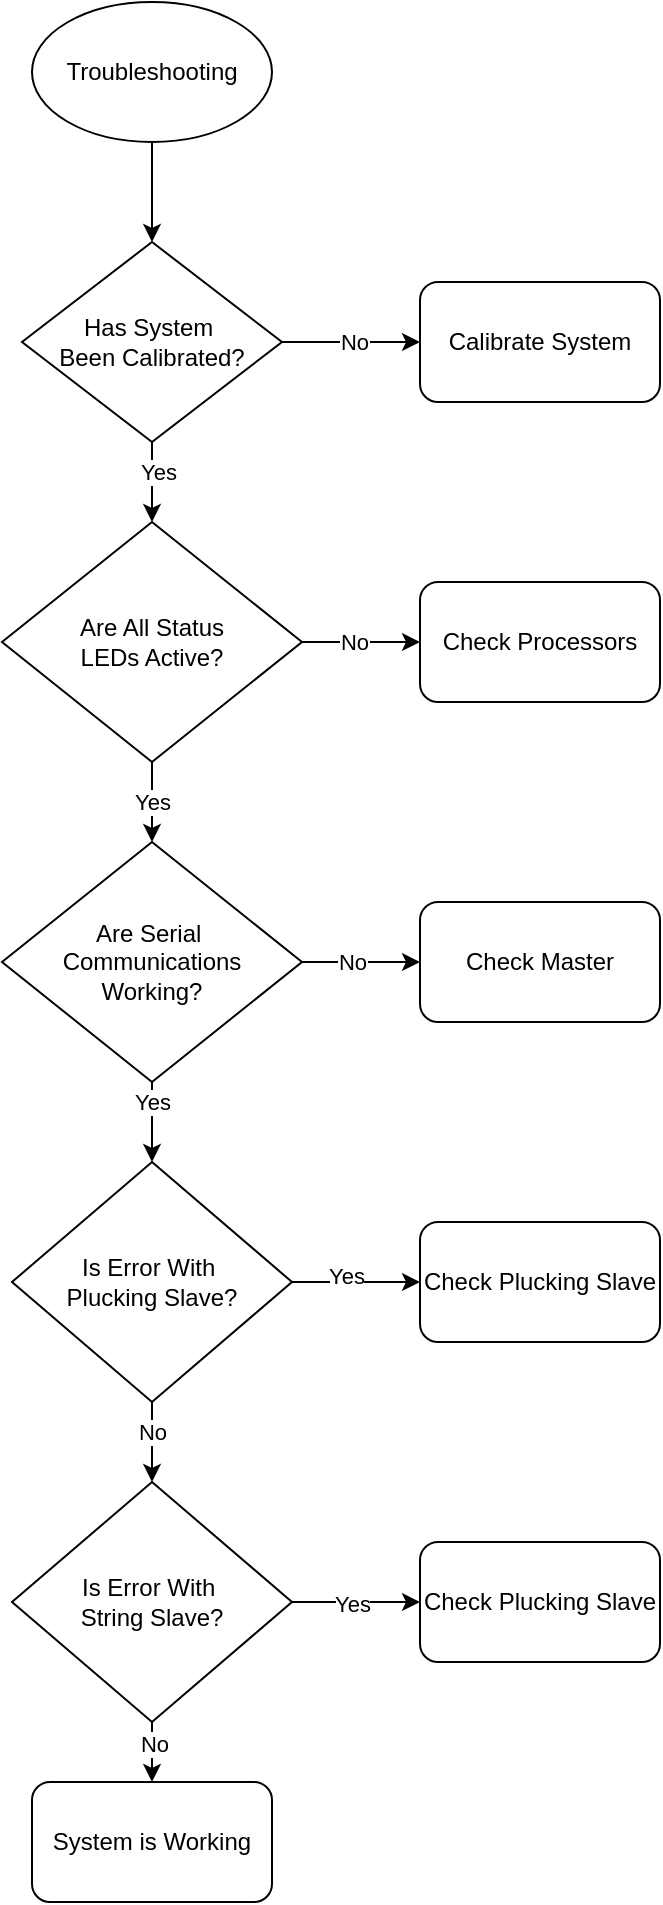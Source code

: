 <mxfile version="25.0.1">
  <diagram id="C5RBs43oDa-KdzZeNtuy" name="Page-1">
    <mxGraphModel dx="1104" dy="1213" grid="1" gridSize="10" guides="1" tooltips="1" connect="1" arrows="1" fold="1" page="1" pageScale="1" pageWidth="827" pageHeight="1169" math="0" shadow="0">
      <root>
        <mxCell id="WIyWlLk6GJQsqaUBKTNV-0" />
        <mxCell id="WIyWlLk6GJQsqaUBKTNV-1" parent="WIyWlLk6GJQsqaUBKTNV-0" />
        <mxCell id="VmUudliEUzbo6h2udajv-2" value="" style="edgeStyle=orthogonalEdgeStyle;rounded=0;orthogonalLoop=1;jettySize=auto;html=1;" edge="1" parent="WIyWlLk6GJQsqaUBKTNV-1" source="VmUudliEUzbo6h2udajv-36" target="VmUudliEUzbo6h2udajv-1">
          <mxGeometry relative="1" as="geometry" />
        </mxCell>
        <mxCell id="VmUudliEUzbo6h2udajv-41" value="Yes" style="edgeLabel;html=1;align=center;verticalAlign=middle;resizable=0;points=[];" vertex="1" connectable="0" parent="VmUudliEUzbo6h2udajv-2">
          <mxGeometry x="-0.264" y="3" relative="1" as="geometry">
            <mxPoint as="offset" />
          </mxGeometry>
        </mxCell>
        <mxCell id="VmUudliEUzbo6h2udajv-0" value="Troubleshooting" style="ellipse;whiteSpace=wrap;html=1;" vertex="1" parent="WIyWlLk6GJQsqaUBKTNV-1">
          <mxGeometry x="165" y="30" width="120" height="70" as="geometry" />
        </mxCell>
        <mxCell id="VmUudliEUzbo6h2udajv-11" value="" style="edgeStyle=orthogonalEdgeStyle;rounded=0;orthogonalLoop=1;jettySize=auto;html=1;" edge="1" parent="WIyWlLk6GJQsqaUBKTNV-1" source="VmUudliEUzbo6h2udajv-1" target="VmUudliEUzbo6h2udajv-9">
          <mxGeometry relative="1" as="geometry" />
        </mxCell>
        <mxCell id="VmUudliEUzbo6h2udajv-13" value="No" style="edgeLabel;html=1;align=center;verticalAlign=middle;resizable=0;points=[];" vertex="1" connectable="0" parent="VmUudliEUzbo6h2udajv-11">
          <mxGeometry x="-0.448" y="-3" relative="1" as="geometry">
            <mxPoint x="9" y="-3" as="offset" />
          </mxGeometry>
        </mxCell>
        <mxCell id="VmUudliEUzbo6h2udajv-1" value="Are All Status&lt;div&gt;LEDs Active?&lt;/div&gt;" style="rhombus;whiteSpace=wrap;html=1;" vertex="1" parent="WIyWlLk6GJQsqaUBKTNV-1">
          <mxGeometry x="150" y="290" width="150" height="120" as="geometry" />
        </mxCell>
        <mxCell id="VmUudliEUzbo6h2udajv-20" value="" style="edgeStyle=orthogonalEdgeStyle;rounded=0;orthogonalLoop=1;jettySize=auto;html=1;" edge="1" parent="WIyWlLk6GJQsqaUBKTNV-1" source="VmUudliEUzbo6h2udajv-7" target="VmUudliEUzbo6h2udajv-18">
          <mxGeometry relative="1" as="geometry" />
        </mxCell>
        <mxCell id="VmUudliEUzbo6h2udajv-25" value="Yes" style="edgeLabel;html=1;align=center;verticalAlign=middle;resizable=0;points=[];" vertex="1" connectable="0" parent="VmUudliEUzbo6h2udajv-20">
          <mxGeometry x="-0.521" relative="1" as="geometry">
            <mxPoint as="offset" />
          </mxGeometry>
        </mxCell>
        <mxCell id="VmUudliEUzbo6h2udajv-28" value="" style="edgeStyle=orthogonalEdgeStyle;rounded=0;orthogonalLoop=1;jettySize=auto;html=1;" edge="1" parent="WIyWlLk6GJQsqaUBKTNV-1" source="VmUudliEUzbo6h2udajv-7" target="VmUudliEUzbo6h2udajv-27">
          <mxGeometry relative="1" as="geometry" />
        </mxCell>
        <mxCell id="VmUudliEUzbo6h2udajv-29" value="No" style="edgeLabel;html=1;align=center;verticalAlign=middle;resizable=0;points=[];" vertex="1" connectable="0" parent="VmUudliEUzbo6h2udajv-28">
          <mxGeometry x="-0.172" y="-2" relative="1" as="geometry">
            <mxPoint y="-2" as="offset" />
          </mxGeometry>
        </mxCell>
        <mxCell id="VmUudliEUzbo6h2udajv-7" value="Are Serial&amp;nbsp;&lt;div&gt;Communications&lt;/div&gt;&lt;div&gt;Working?&lt;/div&gt;" style="rhombus;whiteSpace=wrap;html=1;" vertex="1" parent="WIyWlLk6GJQsqaUBKTNV-1">
          <mxGeometry x="150" y="450" width="150" height="120" as="geometry" />
        </mxCell>
        <mxCell id="VmUudliEUzbo6h2udajv-9" value="Check Processors" style="rounded=1;whiteSpace=wrap;html=1;" vertex="1" parent="WIyWlLk6GJQsqaUBKTNV-1">
          <mxGeometry x="359" y="320" width="120" height="60" as="geometry" />
        </mxCell>
        <mxCell id="VmUudliEUzbo6h2udajv-16" value="" style="edgeStyle=orthogonalEdgeStyle;rounded=0;orthogonalLoop=1;jettySize=auto;html=1;" edge="1" parent="WIyWlLk6GJQsqaUBKTNV-1" source="VmUudliEUzbo6h2udajv-1">
          <mxGeometry relative="1" as="geometry">
            <mxPoint x="225" y="410" as="sourcePoint" />
            <mxPoint x="225" y="450" as="targetPoint" />
          </mxGeometry>
        </mxCell>
        <mxCell id="VmUudliEUzbo6h2udajv-17" value="Yes" style="edgeLabel;html=1;align=center;verticalAlign=middle;resizable=0;points=[];" vertex="1" connectable="0" parent="VmUudliEUzbo6h2udajv-16">
          <mxGeometry x="-0.521" y="2" relative="1" as="geometry">
            <mxPoint x="-2" y="10" as="offset" />
          </mxGeometry>
        </mxCell>
        <mxCell id="VmUudliEUzbo6h2udajv-21" value="" style="edgeStyle=orthogonalEdgeStyle;rounded=0;orthogonalLoop=1;jettySize=auto;html=1;" edge="1" parent="WIyWlLk6GJQsqaUBKTNV-1" source="VmUudliEUzbo6h2udajv-18" target="VmUudliEUzbo6h2udajv-19">
          <mxGeometry relative="1" as="geometry" />
        </mxCell>
        <mxCell id="VmUudliEUzbo6h2udajv-31" value="No" style="edgeLabel;html=1;align=center;verticalAlign=middle;resizable=0;points=[];" vertex="1" connectable="0" parent="VmUudliEUzbo6h2udajv-21">
          <mxGeometry x="0.15" relative="1" as="geometry">
            <mxPoint y="-8" as="offset" />
          </mxGeometry>
        </mxCell>
        <mxCell id="VmUudliEUzbo6h2udajv-23" value="" style="edgeStyle=orthogonalEdgeStyle;rounded=0;orthogonalLoop=1;jettySize=auto;html=1;" edge="1" parent="WIyWlLk6GJQsqaUBKTNV-1" source="VmUudliEUzbo6h2udajv-18" target="VmUudliEUzbo6h2udajv-22">
          <mxGeometry relative="1" as="geometry" />
        </mxCell>
        <mxCell id="VmUudliEUzbo6h2udajv-30" value="Yes" style="edgeLabel;html=1;align=center;verticalAlign=middle;resizable=0;points=[];" vertex="1" connectable="0" parent="VmUudliEUzbo6h2udajv-23">
          <mxGeometry x="-0.174" y="3" relative="1" as="geometry">
            <mxPoint as="offset" />
          </mxGeometry>
        </mxCell>
        <mxCell id="VmUudliEUzbo6h2udajv-18" value="Is Error With&amp;nbsp;&lt;div&gt;Plucking Slave?&lt;span style=&quot;color: rgba(0, 0, 0, 0); font-family: monospace; font-size: 0px; text-align: start; text-wrap-mode: nowrap; background-color: initial;&quot;&gt;%3CmxGraphModel%3E%3Croot%3E%3CmxCell%20id%3D%220%22%2F%3E%3CmxCell%20id%3D%221%22%20parent%3D%220%22%2F%3E%3CmxCell%20id%3D%222%22%20value%3D%22%22%20style%3D%22rounded%3D1%3BwhiteSpace%3Dwrap%3Bhtml%3D1%3B%22%20vertex%3D%221%22%20parent%3D%221%22%3E%3CmxGeometry%20x%3D%22330%22%20y%3D%22160%22%20width%3D%22120%22%20height%3D%2260%22%20as%3D%22geometry%22%2F%3E%3C%2FmxCell%3E%3C%2Froot%3E%3C%2FmxGraphModel%3E&lt;/span&gt;&lt;/div&gt;" style="rhombus;whiteSpace=wrap;html=1;" vertex="1" parent="WIyWlLk6GJQsqaUBKTNV-1">
          <mxGeometry x="155" y="610" width="140" height="120" as="geometry" />
        </mxCell>
        <mxCell id="VmUudliEUzbo6h2udajv-33" value="" style="edgeStyle=orthogonalEdgeStyle;rounded=0;orthogonalLoop=1;jettySize=auto;html=1;" edge="1" parent="WIyWlLk6GJQsqaUBKTNV-1" source="VmUudliEUzbo6h2udajv-19" target="VmUudliEUzbo6h2udajv-32">
          <mxGeometry relative="1" as="geometry" />
        </mxCell>
        <mxCell id="VmUudliEUzbo6h2udajv-34" value="Yes" style="edgeLabel;html=1;align=center;verticalAlign=middle;resizable=0;points=[];" vertex="1" connectable="0" parent="VmUudliEUzbo6h2udajv-33">
          <mxGeometry x="-0.08" y="-1" relative="1" as="geometry">
            <mxPoint as="offset" />
          </mxGeometry>
        </mxCell>
        <mxCell id="VmUudliEUzbo6h2udajv-43" value="" style="edgeStyle=orthogonalEdgeStyle;rounded=0;orthogonalLoop=1;jettySize=auto;html=1;" edge="1" parent="WIyWlLk6GJQsqaUBKTNV-1" source="VmUudliEUzbo6h2udajv-19" target="VmUudliEUzbo6h2udajv-42">
          <mxGeometry relative="1" as="geometry" />
        </mxCell>
        <mxCell id="VmUudliEUzbo6h2udajv-44" value="No" style="edgeLabel;html=1;align=center;verticalAlign=middle;resizable=0;points=[];" vertex="1" connectable="0" parent="VmUudliEUzbo6h2udajv-43">
          <mxGeometry x="0.212" y="1" relative="1" as="geometry">
            <mxPoint as="offset" />
          </mxGeometry>
        </mxCell>
        <mxCell id="VmUudliEUzbo6h2udajv-19" value="Is Error With&amp;nbsp;&lt;div&gt;String Slave?&lt;span style=&quot;color: rgba(0, 0, 0, 0); font-family: monospace; font-size: 0px; text-align: start; text-wrap-mode: nowrap; background-color: initial;&quot;&gt;%3CmxGraphModel%3E%3Croot%3E%3CmxCell%20id%3D%220%22%2F%3E%3CmxCell%20id%3D%221%22%20parent%3D%220%22%2F%3E%3CmxCell%20id%3D%222%22%20value%3D%22%22%20style%3D%22rounded%3D1%3BwhiteSpace%3Dwrap%3Bhtml%3D1%3B%22%20vertex%3D%221%22%20parent%3D%221%22%3E%3CmxGeometry%20x%3D%22330%22%20y%3D%22160%22%20width%3D%22120%22%20height%3D%2260%22%20as%3D%22geometry%22%2F%3E%3C%2FmxCell%3E%3C%2Froot%3E%3C%2FmxGraphModel%3E&lt;/span&gt;&lt;/div&gt;" style="rhombus;whiteSpace=wrap;html=1;" vertex="1" parent="WIyWlLk6GJQsqaUBKTNV-1">
          <mxGeometry x="155" y="770" width="140" height="120" as="geometry" />
        </mxCell>
        <mxCell id="VmUudliEUzbo6h2udajv-22" value="Check Plucking Slave" style="rounded=1;whiteSpace=wrap;html=1;" vertex="1" parent="WIyWlLk6GJQsqaUBKTNV-1">
          <mxGeometry x="359" y="640" width="120" height="60" as="geometry" />
        </mxCell>
        <mxCell id="VmUudliEUzbo6h2udajv-27" value="Check Master" style="rounded=1;whiteSpace=wrap;html=1;" vertex="1" parent="WIyWlLk6GJQsqaUBKTNV-1">
          <mxGeometry x="359" y="480" width="120" height="60" as="geometry" />
        </mxCell>
        <mxCell id="VmUudliEUzbo6h2udajv-32" value="Check Plucking Slave" style="rounded=1;whiteSpace=wrap;html=1;" vertex="1" parent="WIyWlLk6GJQsqaUBKTNV-1">
          <mxGeometry x="359" y="800" width="120" height="60" as="geometry" />
        </mxCell>
        <mxCell id="VmUudliEUzbo6h2udajv-37" value="" style="edgeStyle=orthogonalEdgeStyle;rounded=0;orthogonalLoop=1;jettySize=auto;html=1;" edge="1" parent="WIyWlLk6GJQsqaUBKTNV-1" source="VmUudliEUzbo6h2udajv-0" target="VmUudliEUzbo6h2udajv-36">
          <mxGeometry relative="1" as="geometry">
            <mxPoint x="225" y="100" as="sourcePoint" />
            <mxPoint x="225" y="290" as="targetPoint" />
          </mxGeometry>
        </mxCell>
        <mxCell id="VmUudliEUzbo6h2udajv-39" value="" style="edgeStyle=orthogonalEdgeStyle;rounded=0;orthogonalLoop=1;jettySize=auto;html=1;" edge="1" parent="WIyWlLk6GJQsqaUBKTNV-1" source="VmUudliEUzbo6h2udajv-36" target="VmUudliEUzbo6h2udajv-38">
          <mxGeometry relative="1" as="geometry" />
        </mxCell>
        <mxCell id="VmUudliEUzbo6h2udajv-40" value="No" style="edgeLabel;html=1;align=center;verticalAlign=middle;resizable=0;points=[];" vertex="1" connectable="0" parent="VmUudliEUzbo6h2udajv-39">
          <mxGeometry x="-0.35" y="4" relative="1" as="geometry">
            <mxPoint x="13" y="4" as="offset" />
          </mxGeometry>
        </mxCell>
        <mxCell id="VmUudliEUzbo6h2udajv-36" value="Has System&amp;nbsp;&lt;div&gt;Been Calibrated?&lt;/div&gt;" style="rhombus;whiteSpace=wrap;html=1;" vertex="1" parent="WIyWlLk6GJQsqaUBKTNV-1">
          <mxGeometry x="160" y="150" width="130" height="100" as="geometry" />
        </mxCell>
        <mxCell id="VmUudliEUzbo6h2udajv-38" value="Calibrate System" style="rounded=1;whiteSpace=wrap;html=1;" vertex="1" parent="WIyWlLk6GJQsqaUBKTNV-1">
          <mxGeometry x="359" y="170" width="120" height="60" as="geometry" />
        </mxCell>
        <mxCell id="VmUudliEUzbo6h2udajv-42" value="System is Working" style="rounded=1;whiteSpace=wrap;html=1;" vertex="1" parent="WIyWlLk6GJQsqaUBKTNV-1">
          <mxGeometry x="165" y="920" width="120" height="60" as="geometry" />
        </mxCell>
      </root>
    </mxGraphModel>
  </diagram>
</mxfile>
